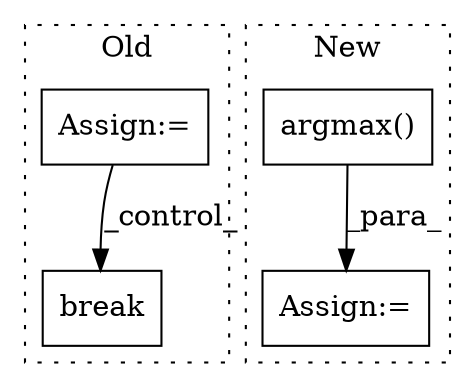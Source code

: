 digraph G {
subgraph cluster0 {
1 [label="break" a="94" s="1046" l="5" shape="box"];
4 [label="Assign:=" a="68" s="945" l="3" shape="box"];
label = "Old";
style="dotted";
}
subgraph cluster1 {
2 [label="argmax()" a="75" s="1928" l="91" shape="box"];
3 [label="Assign:=" a="68" s="2771" l="3" shape="box"];
label = "New";
style="dotted";
}
2 -> 3 [label="_para_"];
4 -> 1 [label="_control_"];
}